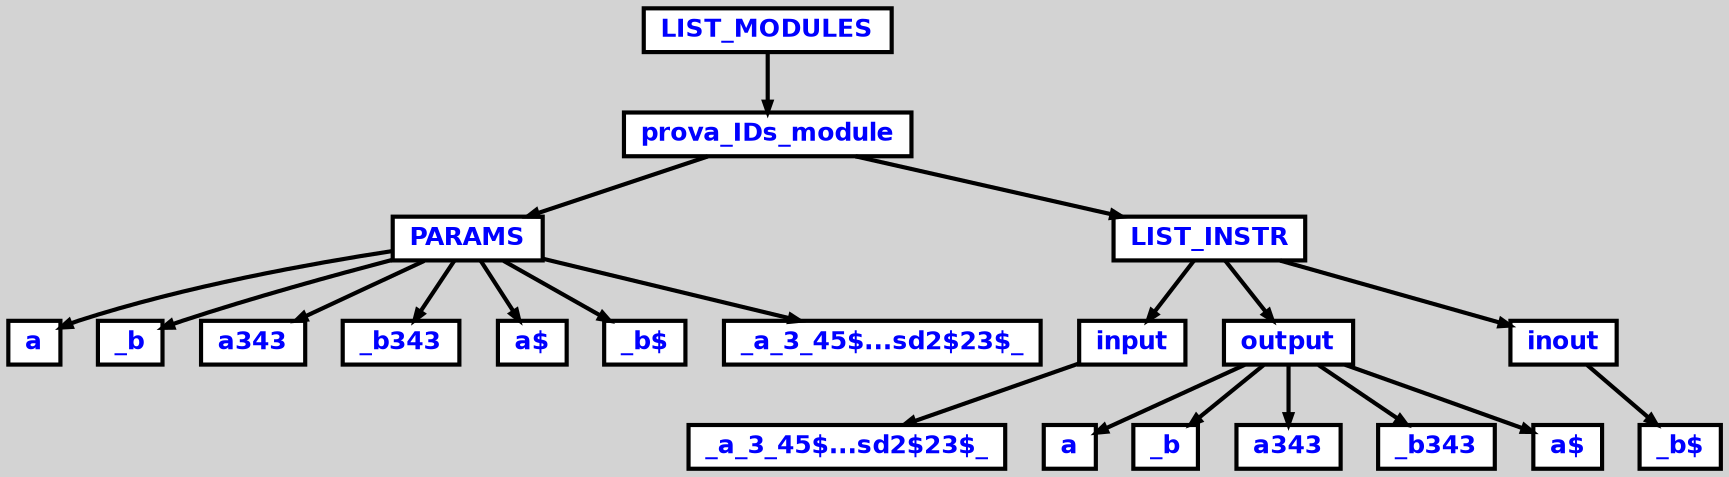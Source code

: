 digraph {

	ordering=out;
	ranksep=.4;
	bgcolor="lightgrey"; node [shape=box, fixedsize=false, fontsize=12, fontname="Helvetica-bold", fontcolor="blue"
		width=.25, height=.25, color="black", fillcolor="white", style="filled, solid, bold"];
	edge [arrowsize=.5, color="black", style="bold"]

  n0 [label="LIST_MODULES"];
  n1 [label="prova_IDs_module"];
  n1 [label="prova_IDs_module"];
  n2 [label="PARAMS"];
  n2 [label="PARAMS"];
  n3 [label="a"];
  n4 [label="_b"];
  n5 [label="a343"];
  n6 [label="_b343"];
  n7 [label="a$"];
  n8 [label="_b$"];
  n9 [label="_a_3_45$...sd2$23$_"];
  n10 [label="LIST_INSTR"];
  n10 [label="LIST_INSTR"];
  n11 [label="input"];
  n11 [label="input"];
  n12 [label="_a_3_45$...sd2$23$_"];
  n13 [label="output"];
  n13 [label="output"];
  n14 [label="a"];
  n15 [label="_b"];
  n16 [label="a343"];
  n17 [label="_b343"];
  n18 [label="a$"];
  n19 [label="inout"];
  n19 [label="inout"];
  n20 [label="_b$"];

  n0 -> n1 // "LIST_MODULES" -> "prova_IDs_module"
  n1 -> n2 // "prova_IDs_module" -> "PARAMS"
  n2 -> n3 // "PARAMS" -> "a"
  n2 -> n4 // "PARAMS" -> "_b"
  n2 -> n5 // "PARAMS" -> "a343"
  n2 -> n6 // "PARAMS" -> "_b343"
  n2 -> n7 // "PARAMS" -> "a$"
  n2 -> n8 // "PARAMS" -> "_b$"
  n2 -> n9 // "PARAMS" -> "_a_3_45$...sd2$23$_"
  n1 -> n10 // "prova_IDs_module" -> "LIST_INSTR"
  n10 -> n11 // "LIST_INSTR" -> "input"
  n11 -> n12 // "input" -> "_a_3_45$...sd2$23$_"
  n10 -> n13 // "LIST_INSTR" -> "output"
  n13 -> n14 // "output" -> "a"
  n13 -> n15 // "output" -> "_b"
  n13 -> n16 // "output" -> "a343"
  n13 -> n17 // "output" -> "_b343"
  n13 -> n18 // "output" -> "a$"
  n10 -> n19 // "LIST_INSTR" -> "inout"
  n19 -> n20 // "inout" -> "_b$"

}
